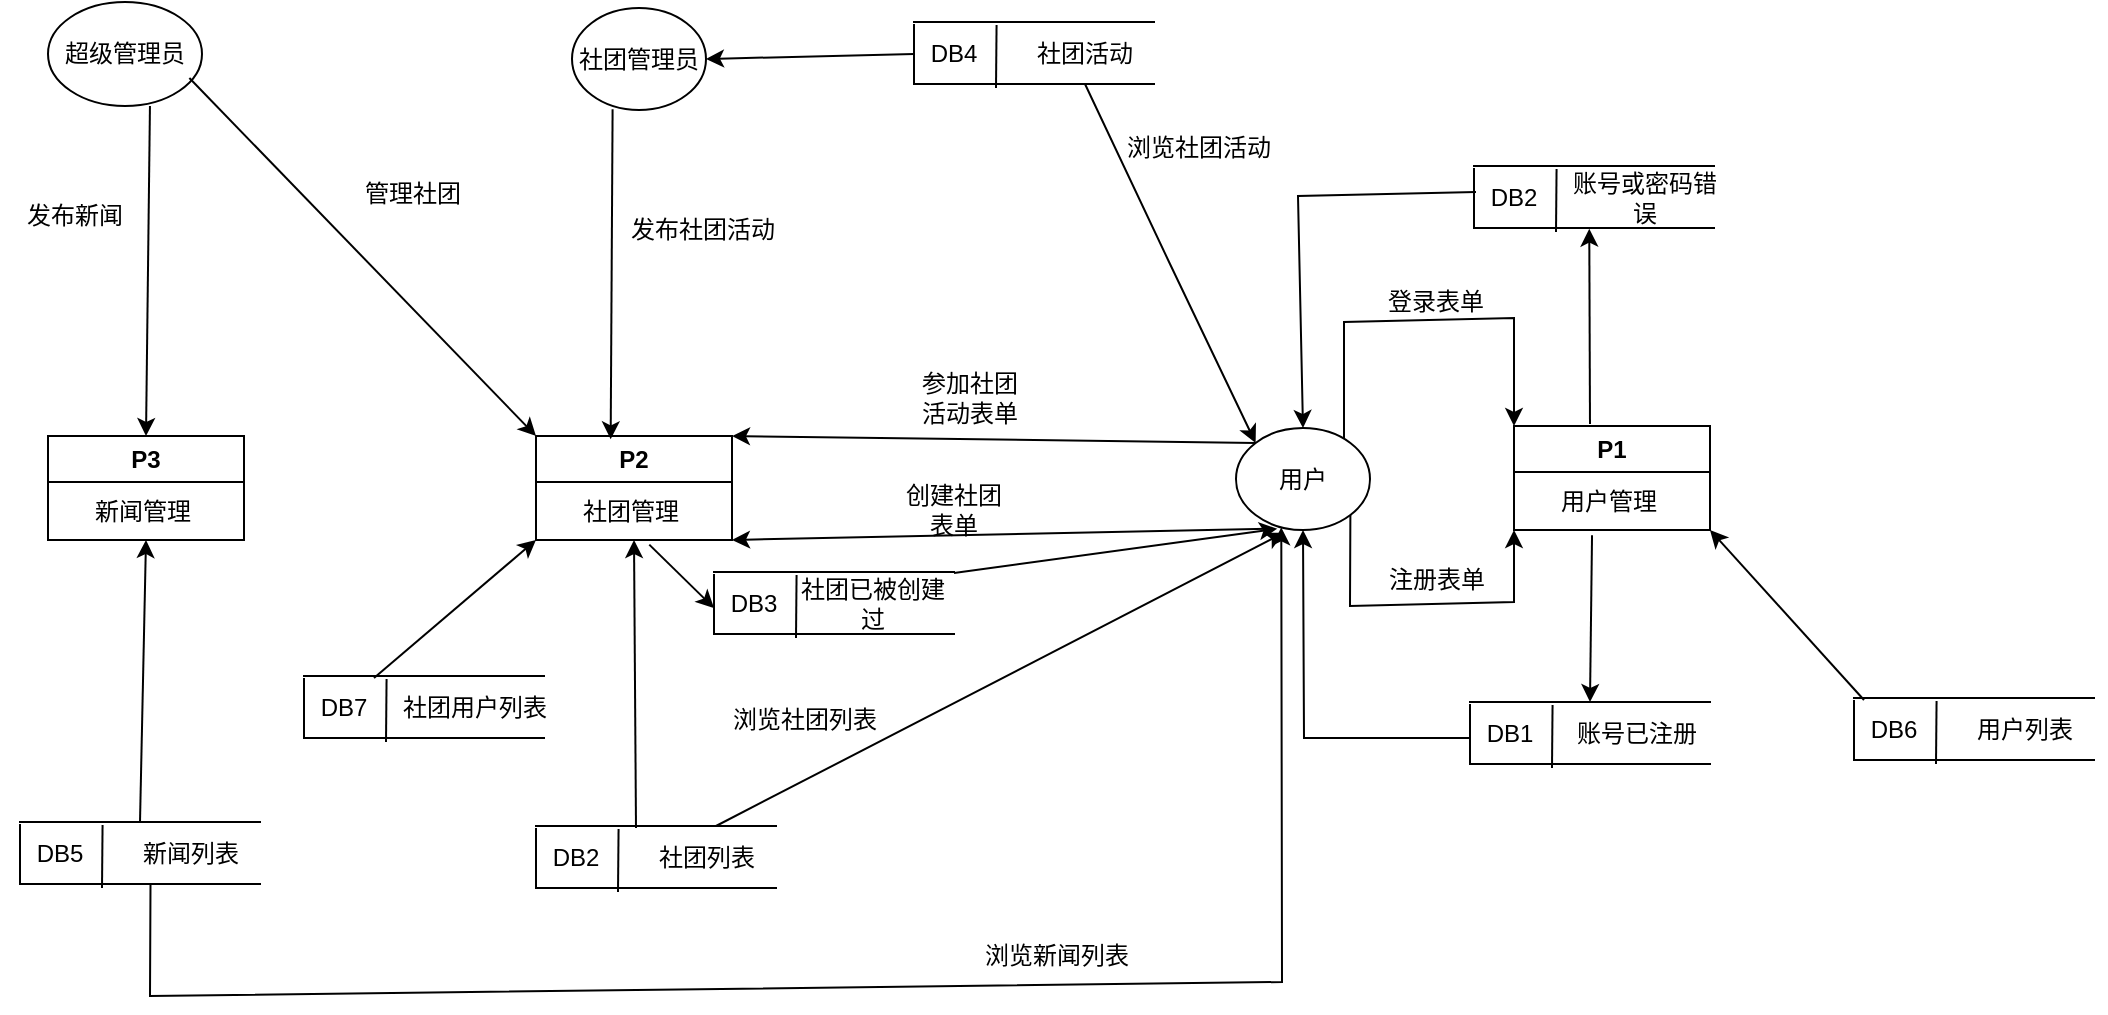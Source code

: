 <mxfile version="21.3.4" type="github">
  <diagram name="第 1 页" id="8ePfgUnNjt7sfL_Q9ex-">
    <mxGraphModel dx="2234" dy="1238" grid="0" gridSize="10" guides="1" tooltips="1" connect="1" arrows="1" fold="1" page="0" pageScale="1" pageWidth="827" pageHeight="1169" math="0" shadow="0">
      <root>
        <mxCell id="0" />
        <mxCell id="1" parent="0" />
        <mxCell id="4qqc5mvDvrQaX_iKDXkI-4" value="用户" style="ellipse;whiteSpace=wrap;html=1;" parent="1" vertex="1">
          <mxGeometry x="-410" y="-347" width="67" height="51" as="geometry" />
        </mxCell>
        <mxCell id="4qqc5mvDvrQaX_iKDXkI-5" value="" style="endArrow=classic;html=1;rounded=0;exitX=1;exitY=1;exitDx=0;exitDy=0;entryX=0;entryY=1;entryDx=0;entryDy=0;" parent="1" source="4qqc5mvDvrQaX_iKDXkI-4" target="4qqc5mvDvrQaX_iKDXkI-7" edge="1">
          <mxGeometry width="50" height="50" relative="1" as="geometry">
            <mxPoint x="-353" y="-292" as="sourcePoint" />
            <mxPoint x="-283" y="-300" as="targetPoint" />
            <Array as="points">
              <mxPoint x="-353" y="-258" />
              <mxPoint x="-271" y="-260" />
            </Array>
          </mxGeometry>
        </mxCell>
        <mxCell id="4qqc5mvDvrQaX_iKDXkI-6" value="注册表单" style="text;html=1;align=center;verticalAlign=middle;resizable=0;points=[];autosize=1;strokeColor=none;fillColor=none;" parent="1" vertex="1">
          <mxGeometry x="-343" y="-284" width="66" height="26" as="geometry" />
        </mxCell>
        <mxCell id="4qqc5mvDvrQaX_iKDXkI-7" value="P1" style="swimlane;whiteSpace=wrap;html=1;" parent="1" vertex="1">
          <mxGeometry x="-271" y="-348" width="98" height="52" as="geometry">
            <mxRectangle x="-271" y="-348" width="50" height="26" as="alternateBounds" />
          </mxGeometry>
        </mxCell>
        <mxCell id="4qqc5mvDvrQaX_iKDXkI-8" value="用户管理" style="text;html=1;align=center;verticalAlign=middle;resizable=0;points=[];autosize=1;strokeColor=none;fillColor=none;" parent="4qqc5mvDvrQaX_iKDXkI-7" vertex="1">
          <mxGeometry x="14" y="25" width="66" height="26" as="geometry" />
        </mxCell>
        <mxCell id="4qqc5mvDvrQaX_iKDXkI-10" value="" style="shape=partialRectangle;whiteSpace=wrap;html=1;left=0;right=0;fillColor=none;" parent="1" vertex="1">
          <mxGeometry x="-293" y="-210" width="120" height="31" as="geometry" />
        </mxCell>
        <mxCell id="4qqc5mvDvrQaX_iKDXkI-15" value="" style="endArrow=none;html=1;rounded=0;exitX=0;exitY=1;exitDx=0;exitDy=0;" parent="1" source="4qqc5mvDvrQaX_iKDXkI-10" edge="1">
          <mxGeometry width="50" height="50" relative="1" as="geometry">
            <mxPoint x="-343" y="-159" as="sourcePoint" />
            <mxPoint x="-293" y="-209" as="targetPoint" />
          </mxGeometry>
        </mxCell>
        <mxCell id="4qqc5mvDvrQaX_iKDXkI-16" value="" style="endArrow=none;html=1;rounded=0;entryX=0.344;entryY=0.05;entryDx=0;entryDy=0;entryPerimeter=0;" parent="1" target="4qqc5mvDvrQaX_iKDXkI-10" edge="1">
          <mxGeometry width="50" height="50" relative="1" as="geometry">
            <mxPoint x="-252" y="-177" as="sourcePoint" />
            <mxPoint x="-252" y="-210" as="targetPoint" />
          </mxGeometry>
        </mxCell>
        <mxCell id="4qqc5mvDvrQaX_iKDXkI-17" value="DB1" style="text;html=1;strokeColor=none;fillColor=none;align=center;verticalAlign=middle;whiteSpace=wrap;rounded=0;" parent="1" vertex="1">
          <mxGeometry x="-303" y="-209" width="60" height="30" as="geometry" />
        </mxCell>
        <mxCell id="4qqc5mvDvrQaX_iKDXkI-18" value="账号已注册" style="text;html=1;strokeColor=none;fillColor=none;align=center;verticalAlign=middle;whiteSpace=wrap;rounded=0;" parent="1" vertex="1">
          <mxGeometry x="-246" y="-209" width="73" height="30" as="geometry" />
        </mxCell>
        <mxCell id="4qqc5mvDvrQaX_iKDXkI-24" value="P3" style="swimlane;whiteSpace=wrap;html=1;" parent="1" vertex="1">
          <mxGeometry x="-1004" y="-343" width="98" height="52" as="geometry" />
        </mxCell>
        <mxCell id="4qqc5mvDvrQaX_iKDXkI-25" value="新闻管理" style="text;html=1;align=center;verticalAlign=middle;resizable=0;points=[];autosize=1;strokeColor=none;fillColor=none;" parent="4qqc5mvDvrQaX_iKDXkI-24" vertex="1">
          <mxGeometry x="14" y="25" width="66" height="26" as="geometry" />
        </mxCell>
        <mxCell id="4qqc5mvDvrQaX_iKDXkI-27" value="" style="endArrow=classic;html=1;rounded=0;entryX=0.5;entryY=0;entryDx=0;entryDy=0;exitX=0.379;exitY=1.141;exitDx=0;exitDy=0;exitPerimeter=0;" parent="1" source="4qqc5mvDvrQaX_iKDXkI-8" target="4qqc5mvDvrQaX_iKDXkI-10" edge="1">
          <mxGeometry width="50" height="50" relative="1" as="geometry">
            <mxPoint x="-293" y="-207" as="sourcePoint" />
            <mxPoint x="-243" y="-257" as="targetPoint" />
          </mxGeometry>
        </mxCell>
        <mxCell id="4qqc5mvDvrQaX_iKDXkI-28" value="" style="endArrow=classic;html=1;rounded=0;entryX=0.5;entryY=1;entryDx=0;entryDy=0;exitX=0.167;exitY=0.567;exitDx=0;exitDy=0;exitPerimeter=0;" parent="1" source="4qqc5mvDvrQaX_iKDXkI-17" target="4qqc5mvDvrQaX_iKDXkI-4" edge="1">
          <mxGeometry width="50" height="50" relative="1" as="geometry">
            <mxPoint x="-297" y="-137" as="sourcePoint" />
            <mxPoint x="81" y="-338" as="targetPoint" />
            <Array as="points">
              <mxPoint x="-376" y="-192" />
            </Array>
          </mxGeometry>
        </mxCell>
        <mxCell id="4qqc5mvDvrQaX_iKDXkI-29" value="" style="endArrow=classic;html=1;rounded=0;entryX=0;entryY=0;entryDx=0;entryDy=0;" parent="1" target="4qqc5mvDvrQaX_iKDXkI-7" edge="1">
          <mxGeometry width="50" height="50" relative="1" as="geometry">
            <mxPoint x="-356" y="-342" as="sourcePoint" />
            <mxPoint x="-306" y="-392" as="targetPoint" />
            <Array as="points">
              <mxPoint x="-356" y="-400" />
              <mxPoint x="-271" y="-402" />
            </Array>
          </mxGeometry>
        </mxCell>
        <mxCell id="4qqc5mvDvrQaX_iKDXkI-30" value="登录表单" style="text;html=1;strokeColor=none;fillColor=none;align=center;verticalAlign=middle;whiteSpace=wrap;rounded=0;" parent="1" vertex="1">
          <mxGeometry x="-340" y="-425" width="60" height="30" as="geometry" />
        </mxCell>
        <mxCell id="4qqc5mvDvrQaX_iKDXkI-31" value="" style="shape=partialRectangle;whiteSpace=wrap;html=1;left=0;right=0;fillColor=none;" parent="1" vertex="1">
          <mxGeometry x="-291" y="-478" width="120" height="31" as="geometry" />
        </mxCell>
        <mxCell id="4qqc5mvDvrQaX_iKDXkI-32" value="" style="endArrow=none;html=1;rounded=0;exitX=0;exitY=1;exitDx=0;exitDy=0;" parent="1" source="4qqc5mvDvrQaX_iKDXkI-31" edge="1">
          <mxGeometry width="50" height="50" relative="1" as="geometry">
            <mxPoint x="-341" y="-427" as="sourcePoint" />
            <mxPoint x="-291" y="-477" as="targetPoint" />
          </mxGeometry>
        </mxCell>
        <mxCell id="4qqc5mvDvrQaX_iKDXkI-33" value="" style="endArrow=none;html=1;rounded=0;entryX=0.344;entryY=0.05;entryDx=0;entryDy=0;entryPerimeter=0;" parent="1" target="4qqc5mvDvrQaX_iKDXkI-31" edge="1">
          <mxGeometry width="50" height="50" relative="1" as="geometry">
            <mxPoint x="-250" y="-445" as="sourcePoint" />
            <mxPoint x="-250" y="-478" as="targetPoint" />
          </mxGeometry>
        </mxCell>
        <mxCell id="4qqc5mvDvrQaX_iKDXkI-34" value="DB2" style="text;html=1;strokeColor=none;fillColor=none;align=center;verticalAlign=middle;whiteSpace=wrap;rounded=0;" parent="1" vertex="1">
          <mxGeometry x="-301" y="-477" width="60" height="30" as="geometry" />
        </mxCell>
        <mxCell id="4qqc5mvDvrQaX_iKDXkI-35" value="账号或密码错误" style="text;html=1;strokeColor=none;fillColor=none;align=center;verticalAlign=middle;whiteSpace=wrap;rounded=0;" parent="1" vertex="1">
          <mxGeometry x="-246" y="-477" width="81" height="30" as="geometry" />
        </mxCell>
        <mxCell id="4qqc5mvDvrQaX_iKDXkI-36" value="" style="endArrow=classic;html=1;rounded=0;entryX=0.156;entryY=1.011;entryDx=0;entryDy=0;entryPerimeter=0;" parent="1" target="4qqc5mvDvrQaX_iKDXkI-35" edge="1">
          <mxGeometry width="50" height="50" relative="1" as="geometry">
            <mxPoint x="-233" y="-349" as="sourcePoint" />
            <mxPoint x="-184" y="-411" as="targetPoint" />
          </mxGeometry>
        </mxCell>
        <mxCell id="4qqc5mvDvrQaX_iKDXkI-37" value="" style="endArrow=classic;html=1;rounded=0;entryX=0.5;entryY=0;entryDx=0;entryDy=0;" parent="1" target="4qqc5mvDvrQaX_iKDXkI-4" edge="1">
          <mxGeometry width="50" height="50" relative="1" as="geometry">
            <mxPoint x="-290" y="-465" as="sourcePoint" />
            <mxPoint x="-350" y="-494" as="targetPoint" />
            <Array as="points">
              <mxPoint x="-379" y="-463" />
            </Array>
          </mxGeometry>
        </mxCell>
        <mxCell id="4qqc5mvDvrQaX_iKDXkI-39" value="P2" style="swimlane;whiteSpace=wrap;html=1;startSize=23;" parent="1" vertex="1">
          <mxGeometry x="-760" y="-343" width="98" height="52" as="geometry" />
        </mxCell>
        <mxCell id="4qqc5mvDvrQaX_iKDXkI-40" value="社团管理" style="text;html=1;align=center;verticalAlign=middle;resizable=0;points=[];autosize=1;strokeColor=none;fillColor=none;" parent="4qqc5mvDvrQaX_iKDXkI-39" vertex="1">
          <mxGeometry x="14" y="25" width="66" height="26" as="geometry" />
        </mxCell>
        <mxCell id="4qqc5mvDvrQaX_iKDXkI-41" value="" style="endArrow=classic;html=1;rounded=0;exitX=0.239;exitY=0.987;exitDx=0;exitDy=0;exitPerimeter=0;entryX=1;entryY=1;entryDx=0;entryDy=0;" parent="1" source="4qqc5mvDvrQaX_iKDXkI-4" target="4qqc5mvDvrQaX_iKDXkI-39" edge="1">
          <mxGeometry width="50" height="50" relative="1" as="geometry">
            <mxPoint x="-536" y="-201" as="sourcePoint" />
            <mxPoint x="-486" y="-251" as="targetPoint" />
            <Array as="points" />
          </mxGeometry>
        </mxCell>
        <mxCell id="4qqc5mvDvrQaX_iKDXkI-42" value="创建社团表单" style="text;html=1;strokeColor=none;fillColor=none;align=center;verticalAlign=middle;whiteSpace=wrap;rounded=0;" parent="1" vertex="1">
          <mxGeometry x="-581" y="-321" width="60" height="30" as="geometry" />
        </mxCell>
        <mxCell id="4qqc5mvDvrQaX_iKDXkI-43" value="" style="endArrow=classic;html=1;rounded=0;exitX=0;exitY=0;exitDx=0;exitDy=0;entryX=1;entryY=0;entryDx=0;entryDy=0;" parent="1" source="4qqc5mvDvrQaX_iKDXkI-4" target="4qqc5mvDvrQaX_iKDXkI-39" edge="1">
          <mxGeometry width="50" height="50" relative="1" as="geometry">
            <mxPoint x="-505" y="-356" as="sourcePoint" />
            <mxPoint x="-455" y="-406" as="targetPoint" />
            <Array as="points" />
          </mxGeometry>
        </mxCell>
        <mxCell id="4qqc5mvDvrQaX_iKDXkI-44" value="参加社团活动表单" style="text;html=1;strokeColor=none;fillColor=none;align=center;verticalAlign=middle;whiteSpace=wrap;rounded=0;" parent="1" vertex="1">
          <mxGeometry x="-573" y="-377" width="60" height="30" as="geometry" />
        </mxCell>
        <mxCell id="4qqc5mvDvrQaX_iKDXkI-45" value="" style="shape=partialRectangle;whiteSpace=wrap;html=1;left=0;right=0;fillColor=none;" parent="1" vertex="1">
          <mxGeometry x="-760" y="-148" width="120" height="31" as="geometry" />
        </mxCell>
        <mxCell id="4qqc5mvDvrQaX_iKDXkI-46" value="" style="endArrow=none;html=1;rounded=0;exitX=0;exitY=1;exitDx=0;exitDy=0;" parent="1" source="4qqc5mvDvrQaX_iKDXkI-45" edge="1">
          <mxGeometry width="50" height="50" relative="1" as="geometry">
            <mxPoint x="-810" y="-97" as="sourcePoint" />
            <mxPoint x="-760" y="-147" as="targetPoint" />
          </mxGeometry>
        </mxCell>
        <mxCell id="4qqc5mvDvrQaX_iKDXkI-47" value="" style="endArrow=none;html=1;rounded=0;entryX=0.344;entryY=0.05;entryDx=0;entryDy=0;entryPerimeter=0;" parent="1" target="4qqc5mvDvrQaX_iKDXkI-45" edge="1">
          <mxGeometry width="50" height="50" relative="1" as="geometry">
            <mxPoint x="-719" y="-115" as="sourcePoint" />
            <mxPoint x="-719" y="-148" as="targetPoint" />
          </mxGeometry>
        </mxCell>
        <mxCell id="4qqc5mvDvrQaX_iKDXkI-48" value="DB2" style="text;html=1;strokeColor=none;fillColor=none;align=center;verticalAlign=middle;whiteSpace=wrap;rounded=0;" parent="1" vertex="1">
          <mxGeometry x="-770" y="-147" width="60" height="30" as="geometry" />
        </mxCell>
        <mxCell id="4qqc5mvDvrQaX_iKDXkI-49" value="社团列表" style="text;html=1;strokeColor=none;fillColor=none;align=center;verticalAlign=middle;whiteSpace=wrap;rounded=0;" parent="1" vertex="1">
          <mxGeometry x="-715" y="-147" width="81" height="30" as="geometry" />
        </mxCell>
        <mxCell id="4qqc5mvDvrQaX_iKDXkI-50" value="" style="endArrow=classic;html=1;rounded=0;entryX=0.5;entryY=1;entryDx=0;entryDy=0;exitX=1;exitY=0;exitDx=0;exitDy=0;" parent="1" source="4qqc5mvDvrQaX_iKDXkI-48" target="4qqc5mvDvrQaX_iKDXkI-39" edge="1">
          <mxGeometry width="50" height="50" relative="1" as="geometry">
            <mxPoint x="-724" y="-206" as="sourcePoint" />
            <mxPoint x="-674" y="-256" as="targetPoint" />
          </mxGeometry>
        </mxCell>
        <mxCell id="4qqc5mvDvrQaX_iKDXkI-56" value="" style="shape=partialRectangle;whiteSpace=wrap;html=1;left=0;right=0;fillColor=none;" parent="1" vertex="1">
          <mxGeometry x="-671" y="-275" width="120" height="31" as="geometry" />
        </mxCell>
        <mxCell id="4qqc5mvDvrQaX_iKDXkI-57" value="" style="endArrow=none;html=1;rounded=0;exitX=0;exitY=1;exitDx=0;exitDy=0;" parent="1" source="4qqc5mvDvrQaX_iKDXkI-56" edge="1">
          <mxGeometry width="50" height="50" relative="1" as="geometry">
            <mxPoint x="-721" y="-224" as="sourcePoint" />
            <mxPoint x="-671" y="-274" as="targetPoint" />
          </mxGeometry>
        </mxCell>
        <mxCell id="4qqc5mvDvrQaX_iKDXkI-58" value="" style="endArrow=none;html=1;rounded=0;entryX=0.344;entryY=0.05;entryDx=0;entryDy=0;entryPerimeter=0;" parent="1" target="4qqc5mvDvrQaX_iKDXkI-56" edge="1">
          <mxGeometry width="50" height="50" relative="1" as="geometry">
            <mxPoint x="-630" y="-242" as="sourcePoint" />
            <mxPoint x="-630" y="-275" as="targetPoint" />
          </mxGeometry>
        </mxCell>
        <mxCell id="4qqc5mvDvrQaX_iKDXkI-59" value="DB3" style="text;html=1;strokeColor=none;fillColor=none;align=center;verticalAlign=middle;whiteSpace=wrap;rounded=0;" parent="1" vertex="1">
          <mxGeometry x="-681" y="-274" width="60" height="30" as="geometry" />
        </mxCell>
        <mxCell id="4qqc5mvDvrQaX_iKDXkI-60" value="社团已被创建过" style="text;html=1;strokeColor=none;fillColor=none;align=center;verticalAlign=middle;whiteSpace=wrap;rounded=0;" parent="1" vertex="1">
          <mxGeometry x="-632" y="-274.5" width="81" height="30" as="geometry" />
        </mxCell>
        <mxCell id="4qqc5mvDvrQaX_iKDXkI-61" value="" style="endArrow=classic;html=1;rounded=0;exitX=0.646;exitY=1.128;exitDx=0;exitDy=0;exitPerimeter=0;entryX=0.167;entryY=0.567;entryDx=0;entryDy=0;entryPerimeter=0;" parent="1" source="4qqc5mvDvrQaX_iKDXkI-40" target="4qqc5mvDvrQaX_iKDXkI-59" edge="1">
          <mxGeometry width="50" height="50" relative="1" as="geometry">
            <mxPoint x="-658" y="-219" as="sourcePoint" />
            <mxPoint x="-608" y="-269" as="targetPoint" />
          </mxGeometry>
        </mxCell>
        <mxCell id="4qqc5mvDvrQaX_iKDXkI-62" value="" style="endArrow=classic;html=1;rounded=0;entryX=0.308;entryY=0.987;entryDx=0;entryDy=0;entryPerimeter=0;exitX=1;exitY=0;exitDx=0;exitDy=0;" parent="1" source="4qqc5mvDvrQaX_iKDXkI-60" target="4qqc5mvDvrQaX_iKDXkI-4" edge="1">
          <mxGeometry width="50" height="50" relative="1" as="geometry">
            <mxPoint x="-494" y="-208" as="sourcePoint" />
            <mxPoint x="-444" y="-258" as="targetPoint" />
          </mxGeometry>
        </mxCell>
        <mxCell id="4qqc5mvDvrQaX_iKDXkI-64" value="社团管理员" style="ellipse;whiteSpace=wrap;html=1;" parent="1" vertex="1">
          <mxGeometry x="-742" y="-557" width="67" height="51" as="geometry" />
        </mxCell>
        <mxCell id="4qqc5mvDvrQaX_iKDXkI-66" value="" style="endArrow=classic;html=1;rounded=0;exitX=0.75;exitY=0;exitDx=0;exitDy=0;entryX=0.358;entryY=1.026;entryDx=0;entryDy=0;entryPerimeter=0;" parent="1" source="4qqc5mvDvrQaX_iKDXkI-45" target="4qqc5mvDvrQaX_iKDXkI-4" edge="1">
          <mxGeometry width="50" height="50" relative="1" as="geometry">
            <mxPoint x="-655" y="-149" as="sourcePoint" />
            <mxPoint x="-385" y="-294" as="targetPoint" />
            <Array as="points" />
          </mxGeometry>
        </mxCell>
        <mxCell id="4qqc5mvDvrQaX_iKDXkI-67" value="浏览社团列表" style="text;html=1;align=center;verticalAlign=middle;resizable=0;points=[];autosize=1;strokeColor=none;fillColor=none;" parent="1" vertex="1">
          <mxGeometry x="-671" y="-214" width="90" height="26" as="geometry" />
        </mxCell>
        <mxCell id="4qqc5mvDvrQaX_iKDXkI-68" value="" style="shape=partialRectangle;whiteSpace=wrap;html=1;left=0;right=0;fillColor=none;" parent="1" vertex="1">
          <mxGeometry x="-571" y="-550" width="120" height="31" as="geometry" />
        </mxCell>
        <mxCell id="4qqc5mvDvrQaX_iKDXkI-69" value="" style="endArrow=none;html=1;rounded=0;exitX=0;exitY=1;exitDx=0;exitDy=0;" parent="1" source="4qqc5mvDvrQaX_iKDXkI-68" edge="1">
          <mxGeometry width="50" height="50" relative="1" as="geometry">
            <mxPoint x="-621" y="-499" as="sourcePoint" />
            <mxPoint x="-571" y="-549" as="targetPoint" />
          </mxGeometry>
        </mxCell>
        <mxCell id="4qqc5mvDvrQaX_iKDXkI-70" value="" style="endArrow=none;html=1;rounded=0;entryX=0.344;entryY=0.05;entryDx=0;entryDy=0;entryPerimeter=0;" parent="1" target="4qqc5mvDvrQaX_iKDXkI-68" edge="1">
          <mxGeometry width="50" height="50" relative="1" as="geometry">
            <mxPoint x="-530" y="-517" as="sourcePoint" />
            <mxPoint x="-530" y="-550" as="targetPoint" />
          </mxGeometry>
        </mxCell>
        <mxCell id="4qqc5mvDvrQaX_iKDXkI-71" value="DB4" style="text;html=1;strokeColor=none;fillColor=none;align=center;verticalAlign=middle;whiteSpace=wrap;rounded=0;" parent="1" vertex="1">
          <mxGeometry x="-581" y="-549" width="60" height="30" as="geometry" />
        </mxCell>
        <mxCell id="4qqc5mvDvrQaX_iKDXkI-72" value="社团活动" style="text;html=1;strokeColor=none;fillColor=none;align=center;verticalAlign=middle;whiteSpace=wrap;rounded=0;" parent="1" vertex="1">
          <mxGeometry x="-526" y="-549" width="81" height="30" as="geometry" />
        </mxCell>
        <mxCell id="4qqc5mvDvrQaX_iKDXkI-73" value="" style="endArrow=classic;html=1;rounded=0;entryX=1;entryY=0.5;entryDx=0;entryDy=0;" parent="1" target="4qqc5mvDvrQaX_iKDXkI-64" edge="1">
          <mxGeometry width="50" height="50" relative="1" as="geometry">
            <mxPoint x="-571" y="-534" as="sourcePoint" />
            <mxPoint x="-603" y="-432" as="targetPoint" />
          </mxGeometry>
        </mxCell>
        <mxCell id="4qqc5mvDvrQaX_iKDXkI-74" value="发布社团活动" style="text;html=1;align=center;verticalAlign=middle;resizable=0;points=[];autosize=1;strokeColor=none;fillColor=none;" parent="1" vertex="1">
          <mxGeometry x="-722" y="-459" width="90" height="26" as="geometry" />
        </mxCell>
        <mxCell id="4qqc5mvDvrQaX_iKDXkI-75" value="" style="endArrow=classic;html=1;rounded=0;exitX=0.5;exitY=1;exitDx=0;exitDy=0;entryX=0;entryY=0;entryDx=0;entryDy=0;" parent="1" source="4qqc5mvDvrQaX_iKDXkI-72" target="4qqc5mvDvrQaX_iKDXkI-4" edge="1">
          <mxGeometry width="50" height="50" relative="1" as="geometry">
            <mxPoint x="-664" y="-96" as="sourcePoint" />
            <mxPoint x="-614" y="-146" as="targetPoint" />
            <Array as="points">
              <mxPoint x="-443" y="-429" />
            </Array>
          </mxGeometry>
        </mxCell>
        <mxCell id="4qqc5mvDvrQaX_iKDXkI-76" value="" style="endArrow=classic;html=1;rounded=0;exitX=0.303;exitY=0.993;exitDx=0;exitDy=0;exitPerimeter=0;entryX=0.381;entryY=0.032;entryDx=0;entryDy=0;entryPerimeter=0;" parent="1" source="4qqc5mvDvrQaX_iKDXkI-64" target="4qqc5mvDvrQaX_iKDXkI-39" edge="1">
          <mxGeometry width="50" height="50" relative="1" as="geometry">
            <mxPoint x="-816" y="-378" as="sourcePoint" />
            <mxPoint x="-766" y="-428" as="targetPoint" />
          </mxGeometry>
        </mxCell>
        <mxCell id="4qqc5mvDvrQaX_iKDXkI-77" value="超级管理员" style="ellipse;whiteSpace=wrap;html=1;" parent="1" vertex="1">
          <mxGeometry x="-1004" y="-560" width="77" height="52" as="geometry" />
        </mxCell>
        <mxCell id="4qqc5mvDvrQaX_iKDXkI-78" value="" style="endArrow=classic;html=1;rounded=0;exitX=0.662;exitY=1;exitDx=0;exitDy=0;exitPerimeter=0;entryX=0.5;entryY=0;entryDx=0;entryDy=0;" parent="1" source="4qqc5mvDvrQaX_iKDXkI-77" target="4qqc5mvDvrQaX_iKDXkI-24" edge="1">
          <mxGeometry width="50" height="50" relative="1" as="geometry">
            <mxPoint x="-944" y="-423" as="sourcePoint" />
            <mxPoint x="-894" y="-473" as="targetPoint" />
          </mxGeometry>
        </mxCell>
        <mxCell id="4qqc5mvDvrQaX_iKDXkI-79" value="发布新闻" style="text;html=1;align=center;verticalAlign=middle;resizable=0;points=[];autosize=1;strokeColor=none;fillColor=none;" parent="1" vertex="1">
          <mxGeometry x="-1024" y="-466" width="66" height="26" as="geometry" />
        </mxCell>
        <mxCell id="4qqc5mvDvrQaX_iKDXkI-80" value="" style="shape=partialRectangle;whiteSpace=wrap;html=1;left=0;right=0;fillColor=none;" parent="1" vertex="1">
          <mxGeometry x="-1018" y="-150" width="120" height="31" as="geometry" />
        </mxCell>
        <mxCell id="4qqc5mvDvrQaX_iKDXkI-81" value="" style="endArrow=none;html=1;rounded=0;exitX=0;exitY=1;exitDx=0;exitDy=0;" parent="1" source="4qqc5mvDvrQaX_iKDXkI-80" edge="1">
          <mxGeometry width="50" height="50" relative="1" as="geometry">
            <mxPoint x="-1068" y="-99" as="sourcePoint" />
            <mxPoint x="-1018" y="-149" as="targetPoint" />
          </mxGeometry>
        </mxCell>
        <mxCell id="4qqc5mvDvrQaX_iKDXkI-82" value="" style="endArrow=none;html=1;rounded=0;entryX=0.344;entryY=0.05;entryDx=0;entryDy=0;entryPerimeter=0;" parent="1" target="4qqc5mvDvrQaX_iKDXkI-80" edge="1">
          <mxGeometry width="50" height="50" relative="1" as="geometry">
            <mxPoint x="-977" y="-117" as="sourcePoint" />
            <mxPoint x="-977" y="-150" as="targetPoint" />
          </mxGeometry>
        </mxCell>
        <mxCell id="4qqc5mvDvrQaX_iKDXkI-83" value="DB5" style="text;html=1;strokeColor=none;fillColor=none;align=center;verticalAlign=middle;whiteSpace=wrap;rounded=0;" parent="1" vertex="1">
          <mxGeometry x="-1028" y="-149" width="60" height="30" as="geometry" />
        </mxCell>
        <mxCell id="4qqc5mvDvrQaX_iKDXkI-84" value="新闻列表" style="text;html=1;strokeColor=none;fillColor=none;align=center;verticalAlign=middle;whiteSpace=wrap;rounded=0;" parent="1" vertex="1">
          <mxGeometry x="-973" y="-149" width="81" height="30" as="geometry" />
        </mxCell>
        <mxCell id="4qqc5mvDvrQaX_iKDXkI-85" value="" style="endArrow=classic;html=1;rounded=0;exitX=0.25;exitY=1;exitDx=0;exitDy=0;entryX=0.338;entryY=0.974;entryDx=0;entryDy=0;entryPerimeter=0;" parent="1" source="4qqc5mvDvrQaX_iKDXkI-84" target="4qqc5mvDvrQaX_iKDXkI-4" edge="1">
          <mxGeometry width="50" height="50" relative="1" as="geometry">
            <mxPoint x="-950" y="-26" as="sourcePoint" />
            <mxPoint x="-900" y="-76" as="targetPoint" />
            <Array as="points">
              <mxPoint x="-953" y="-63" />
              <mxPoint x="-387" y="-70" />
            </Array>
          </mxGeometry>
        </mxCell>
        <mxCell id="4qqc5mvDvrQaX_iKDXkI-86" value="浏览新闻列表" style="text;html=1;align=center;verticalAlign=middle;resizable=0;points=[];autosize=1;strokeColor=none;fillColor=none;" parent="1" vertex="1">
          <mxGeometry x="-545" y="-96" width="90" height="26" as="geometry" />
        </mxCell>
        <mxCell id="4qqc5mvDvrQaX_iKDXkI-87" value="浏览社团活动" style="text;html=1;align=center;verticalAlign=middle;resizable=0;points=[];autosize=1;strokeColor=none;fillColor=none;" parent="1" vertex="1">
          <mxGeometry x="-474" y="-500" width="90" height="26" as="geometry" />
        </mxCell>
        <mxCell id="4qqc5mvDvrQaX_iKDXkI-88" value="" style="endArrow=classic;html=1;rounded=0;entryX=0.5;entryY=1;entryDx=0;entryDy=0;exitX=0.5;exitY=0;exitDx=0;exitDy=0;" parent="1" source="4qqc5mvDvrQaX_iKDXkI-80" target="4qqc5mvDvrQaX_iKDXkI-24" edge="1">
          <mxGeometry width="50" height="50" relative="1" as="geometry">
            <mxPoint x="-976" y="-152" as="sourcePoint" />
            <mxPoint x="-926" y="-202" as="targetPoint" />
          </mxGeometry>
        </mxCell>
        <mxCell id="4qqc5mvDvrQaX_iKDXkI-89" value="" style="endArrow=classic;html=1;rounded=0;exitX=0.918;exitY=0.731;exitDx=0;exitDy=0;exitPerimeter=0;entryX=0;entryY=0;entryDx=0;entryDy=0;" parent="1" source="4qqc5mvDvrQaX_iKDXkI-77" target="4qqc5mvDvrQaX_iKDXkI-39" edge="1">
          <mxGeometry width="50" height="50" relative="1" as="geometry">
            <mxPoint x="-848" y="-390" as="sourcePoint" />
            <mxPoint x="-798" y="-440" as="targetPoint" />
          </mxGeometry>
        </mxCell>
        <mxCell id="4qqc5mvDvrQaX_iKDXkI-90" value="管理社团" style="text;html=1;align=center;verticalAlign=middle;resizable=0;points=[];autosize=1;strokeColor=none;fillColor=none;" parent="1" vertex="1">
          <mxGeometry x="-855" y="-477" width="66" height="26" as="geometry" />
        </mxCell>
        <mxCell id="4qqc5mvDvrQaX_iKDXkI-91" value="" style="shape=partialRectangle;whiteSpace=wrap;html=1;left=0;right=0;fillColor=none;" parent="1" vertex="1">
          <mxGeometry x="-101" y="-212" width="120" height="31" as="geometry" />
        </mxCell>
        <mxCell id="4qqc5mvDvrQaX_iKDXkI-92" value="" style="endArrow=none;html=1;rounded=0;exitX=0;exitY=1;exitDx=0;exitDy=0;" parent="1" source="4qqc5mvDvrQaX_iKDXkI-91" edge="1">
          <mxGeometry width="50" height="50" relative="1" as="geometry">
            <mxPoint x="-151" y="-161" as="sourcePoint" />
            <mxPoint x="-101" y="-211" as="targetPoint" />
          </mxGeometry>
        </mxCell>
        <mxCell id="4qqc5mvDvrQaX_iKDXkI-93" value="" style="endArrow=none;html=1;rounded=0;entryX=0.344;entryY=0.05;entryDx=0;entryDy=0;entryPerimeter=0;" parent="1" target="4qqc5mvDvrQaX_iKDXkI-91" edge="1">
          <mxGeometry width="50" height="50" relative="1" as="geometry">
            <mxPoint x="-60" y="-179" as="sourcePoint" />
            <mxPoint x="-60" y="-212" as="targetPoint" />
          </mxGeometry>
        </mxCell>
        <mxCell id="4qqc5mvDvrQaX_iKDXkI-94" value="DB6" style="text;html=1;strokeColor=none;fillColor=none;align=center;verticalAlign=middle;whiteSpace=wrap;rounded=0;" parent="1" vertex="1">
          <mxGeometry x="-111" y="-211" width="60" height="30" as="geometry" />
        </mxCell>
        <mxCell id="4qqc5mvDvrQaX_iKDXkI-95" value="用户列表" style="text;html=1;strokeColor=none;fillColor=none;align=center;verticalAlign=middle;whiteSpace=wrap;rounded=0;" parent="1" vertex="1">
          <mxGeometry x="-56" y="-211" width="81" height="30" as="geometry" />
        </mxCell>
        <mxCell id="4qqc5mvDvrQaX_iKDXkI-96" value="" style="endArrow=classic;html=1;rounded=0;entryX=1;entryY=1;entryDx=0;entryDy=0;exitX=0.25;exitY=0;exitDx=0;exitDy=0;" parent="1" source="4qqc5mvDvrQaX_iKDXkI-94" target="4qqc5mvDvrQaX_iKDXkI-7" edge="1">
          <mxGeometry width="50" height="50" relative="1" as="geometry">
            <mxPoint x="-102" y="-214" as="sourcePoint" />
            <mxPoint x="-52" y="-264" as="targetPoint" />
          </mxGeometry>
        </mxCell>
        <mxCell id="4qqc5mvDvrQaX_iKDXkI-97" value="" style="shape=partialRectangle;whiteSpace=wrap;html=1;left=0;right=0;fillColor=none;" parent="1" vertex="1">
          <mxGeometry x="-876" y="-223" width="120" height="31" as="geometry" />
        </mxCell>
        <mxCell id="4qqc5mvDvrQaX_iKDXkI-98" value="" style="endArrow=none;html=1;rounded=0;exitX=0;exitY=1;exitDx=0;exitDy=0;" parent="1" source="4qqc5mvDvrQaX_iKDXkI-97" edge="1">
          <mxGeometry width="50" height="50" relative="1" as="geometry">
            <mxPoint x="-926" y="-172" as="sourcePoint" />
            <mxPoint x="-876" y="-222" as="targetPoint" />
          </mxGeometry>
        </mxCell>
        <mxCell id="4qqc5mvDvrQaX_iKDXkI-99" value="" style="endArrow=none;html=1;rounded=0;entryX=0.344;entryY=0.05;entryDx=0;entryDy=0;entryPerimeter=0;" parent="1" target="4qqc5mvDvrQaX_iKDXkI-97" edge="1">
          <mxGeometry width="50" height="50" relative="1" as="geometry">
            <mxPoint x="-835" y="-190" as="sourcePoint" />
            <mxPoint x="-835" y="-223" as="targetPoint" />
          </mxGeometry>
        </mxCell>
        <mxCell id="4qqc5mvDvrQaX_iKDXkI-100" value="DB7" style="text;html=1;strokeColor=none;fillColor=none;align=center;verticalAlign=middle;whiteSpace=wrap;rounded=0;" parent="1" vertex="1">
          <mxGeometry x="-886" y="-222" width="60" height="30" as="geometry" />
        </mxCell>
        <mxCell id="4qqc5mvDvrQaX_iKDXkI-101" value="社团用户列表" style="text;html=1;strokeColor=none;fillColor=none;align=center;verticalAlign=middle;whiteSpace=wrap;rounded=0;" parent="1" vertex="1">
          <mxGeometry x="-831" y="-222" width="81" height="30" as="geometry" />
        </mxCell>
        <mxCell id="4qqc5mvDvrQaX_iKDXkI-102" value="" style="endArrow=classic;html=1;rounded=0;entryX=0;entryY=1;entryDx=0;entryDy=0;exitX=0.75;exitY=0;exitDx=0;exitDy=0;" parent="1" source="4qqc5mvDvrQaX_iKDXkI-100" target="4qqc5mvDvrQaX_iKDXkI-39" edge="1">
          <mxGeometry width="50" height="50" relative="1" as="geometry">
            <mxPoint x="-836" y="-224" as="sourcePoint" />
            <mxPoint x="-786" y="-274" as="targetPoint" />
          </mxGeometry>
        </mxCell>
      </root>
    </mxGraphModel>
  </diagram>
</mxfile>
